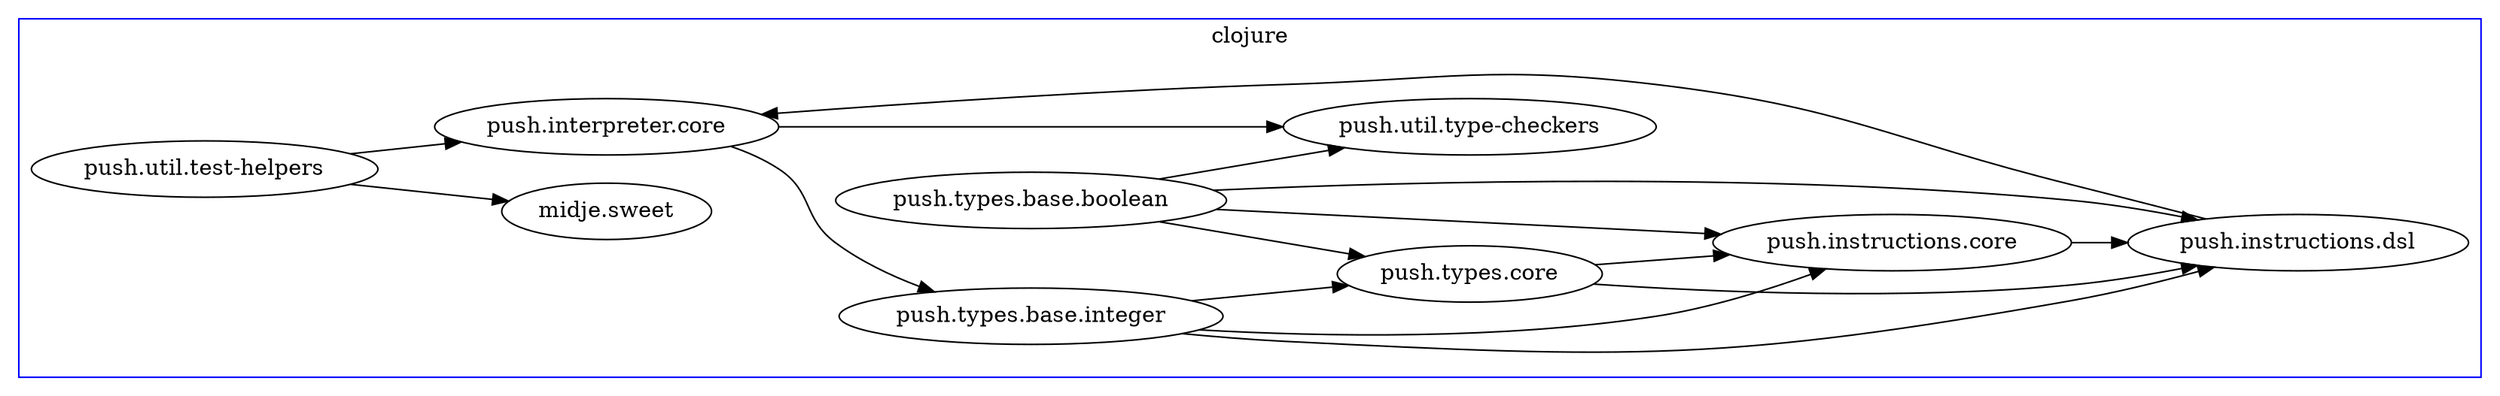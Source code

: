 digraph simple_hierarchy {
 graph [rankdir = "LR"];
 push_util_test_helpers->midje_sweet;
push_types_base_integer->push_instructions_dsl;
push_types_base_integer->push_instructions_core;
push_types_core->push_instructions_core;
push_types_base_boolean->push_instructions_dsl;
push_types_core->push_instructions_dsl;
push_interpreter_core->push_types_base_integer;
push_types_base_boolean->push_types_core;
push_types_base_boolean->push_instructions_core;
push_instructions_dsl->push_interpreter_core;
push_types_base_integer->push_types_core;
push_util_test_helpers->push_interpreter_core;
push_types_base_boolean->push_util_type_checkers;
push_interpreter_core->push_util_type_checkers;
push_instructions_core->push_instructions_dsl;
 subgraph cluster_clojure {
label="clojure";
color=blue;
push_instructions_core[label="push.instructions.core"];
push_types_base_integer[label="push.types.base.integer"];
push_interpreter_core[label="push.interpreter.core"];
push_instructions_dsl[label="push.instructions.dsl"];
push_util_type_checkers[label="push.util.type-checkers"];
push_types_core[label="push.types.core"];
push_util_test_helpers[label="push.util.test-helpers"];
push_types_base_boolean[label="push.types.base.boolean"];
midje_sweet[label="midje.sweet"];
} subgraph cluster_java {
label="java";
color=red;
}}